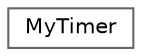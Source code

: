 digraph "クラス階層図"
{
 // LATEX_PDF_SIZE
  bgcolor="transparent";
  edge [fontname=Helvetica,fontsize=10,labelfontname=Helvetica,labelfontsize=10];
  node [fontname=Helvetica,fontsize=10,shape=box,height=0.2,width=0.4];
  rankdir="LR";
  Node0 [id="Node000000",label="MyTimer",height=0.2,width=0.4,color="grey40", fillcolor="white", style="filled",URL="$class_my_timer.html",tooltip="時間計測用のクラス．"];
}

